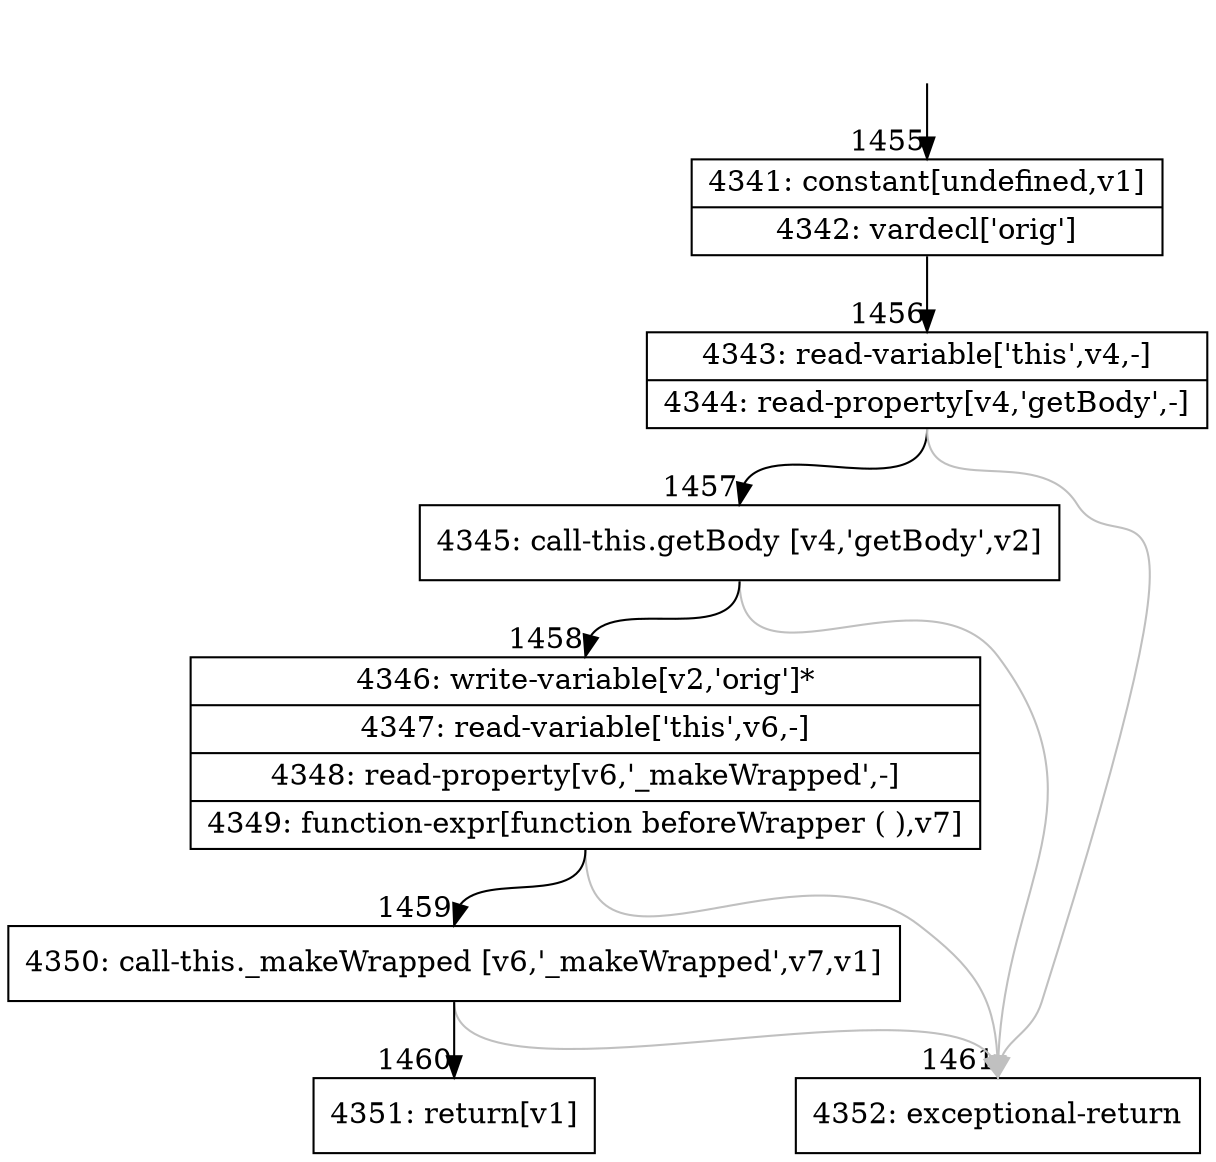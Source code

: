 digraph {
rankdir="TD"
BB_entry172[shape=none,label=""];
BB_entry172 -> BB1455 [tailport=s, headport=n, headlabel="    1455"]
BB1455 [shape=record label="{4341: constant[undefined,v1]|4342: vardecl['orig']}" ] 
BB1455 -> BB1456 [tailport=s, headport=n, headlabel="      1456"]
BB1456 [shape=record label="{4343: read-variable['this',v4,-]|4344: read-property[v4,'getBody',-]}" ] 
BB1456 -> BB1457 [tailport=s, headport=n, headlabel="      1457"]
BB1456 -> BB1461 [tailport=s, headport=n, color=gray, headlabel="      1461"]
BB1457 [shape=record label="{4345: call-this.getBody [v4,'getBody',v2]}" ] 
BB1457 -> BB1458 [tailport=s, headport=n, headlabel="      1458"]
BB1457 -> BB1461 [tailport=s, headport=n, color=gray]
BB1458 [shape=record label="{4346: write-variable[v2,'orig']*|4347: read-variable['this',v6,-]|4348: read-property[v6,'_makeWrapped',-]|4349: function-expr[function beforeWrapper ( ),v7]}" ] 
BB1458 -> BB1459 [tailport=s, headport=n, headlabel="      1459"]
BB1458 -> BB1461 [tailport=s, headport=n, color=gray]
BB1459 [shape=record label="{4350: call-this._makeWrapped [v6,'_makeWrapped',v7,v1]}" ] 
BB1459 -> BB1460 [tailport=s, headport=n, headlabel="      1460"]
BB1459 -> BB1461 [tailport=s, headport=n, color=gray]
BB1460 [shape=record label="{4351: return[v1]}" ] 
BB1461 [shape=record label="{4352: exceptional-return}" ] 
//#$~ 1704
}
